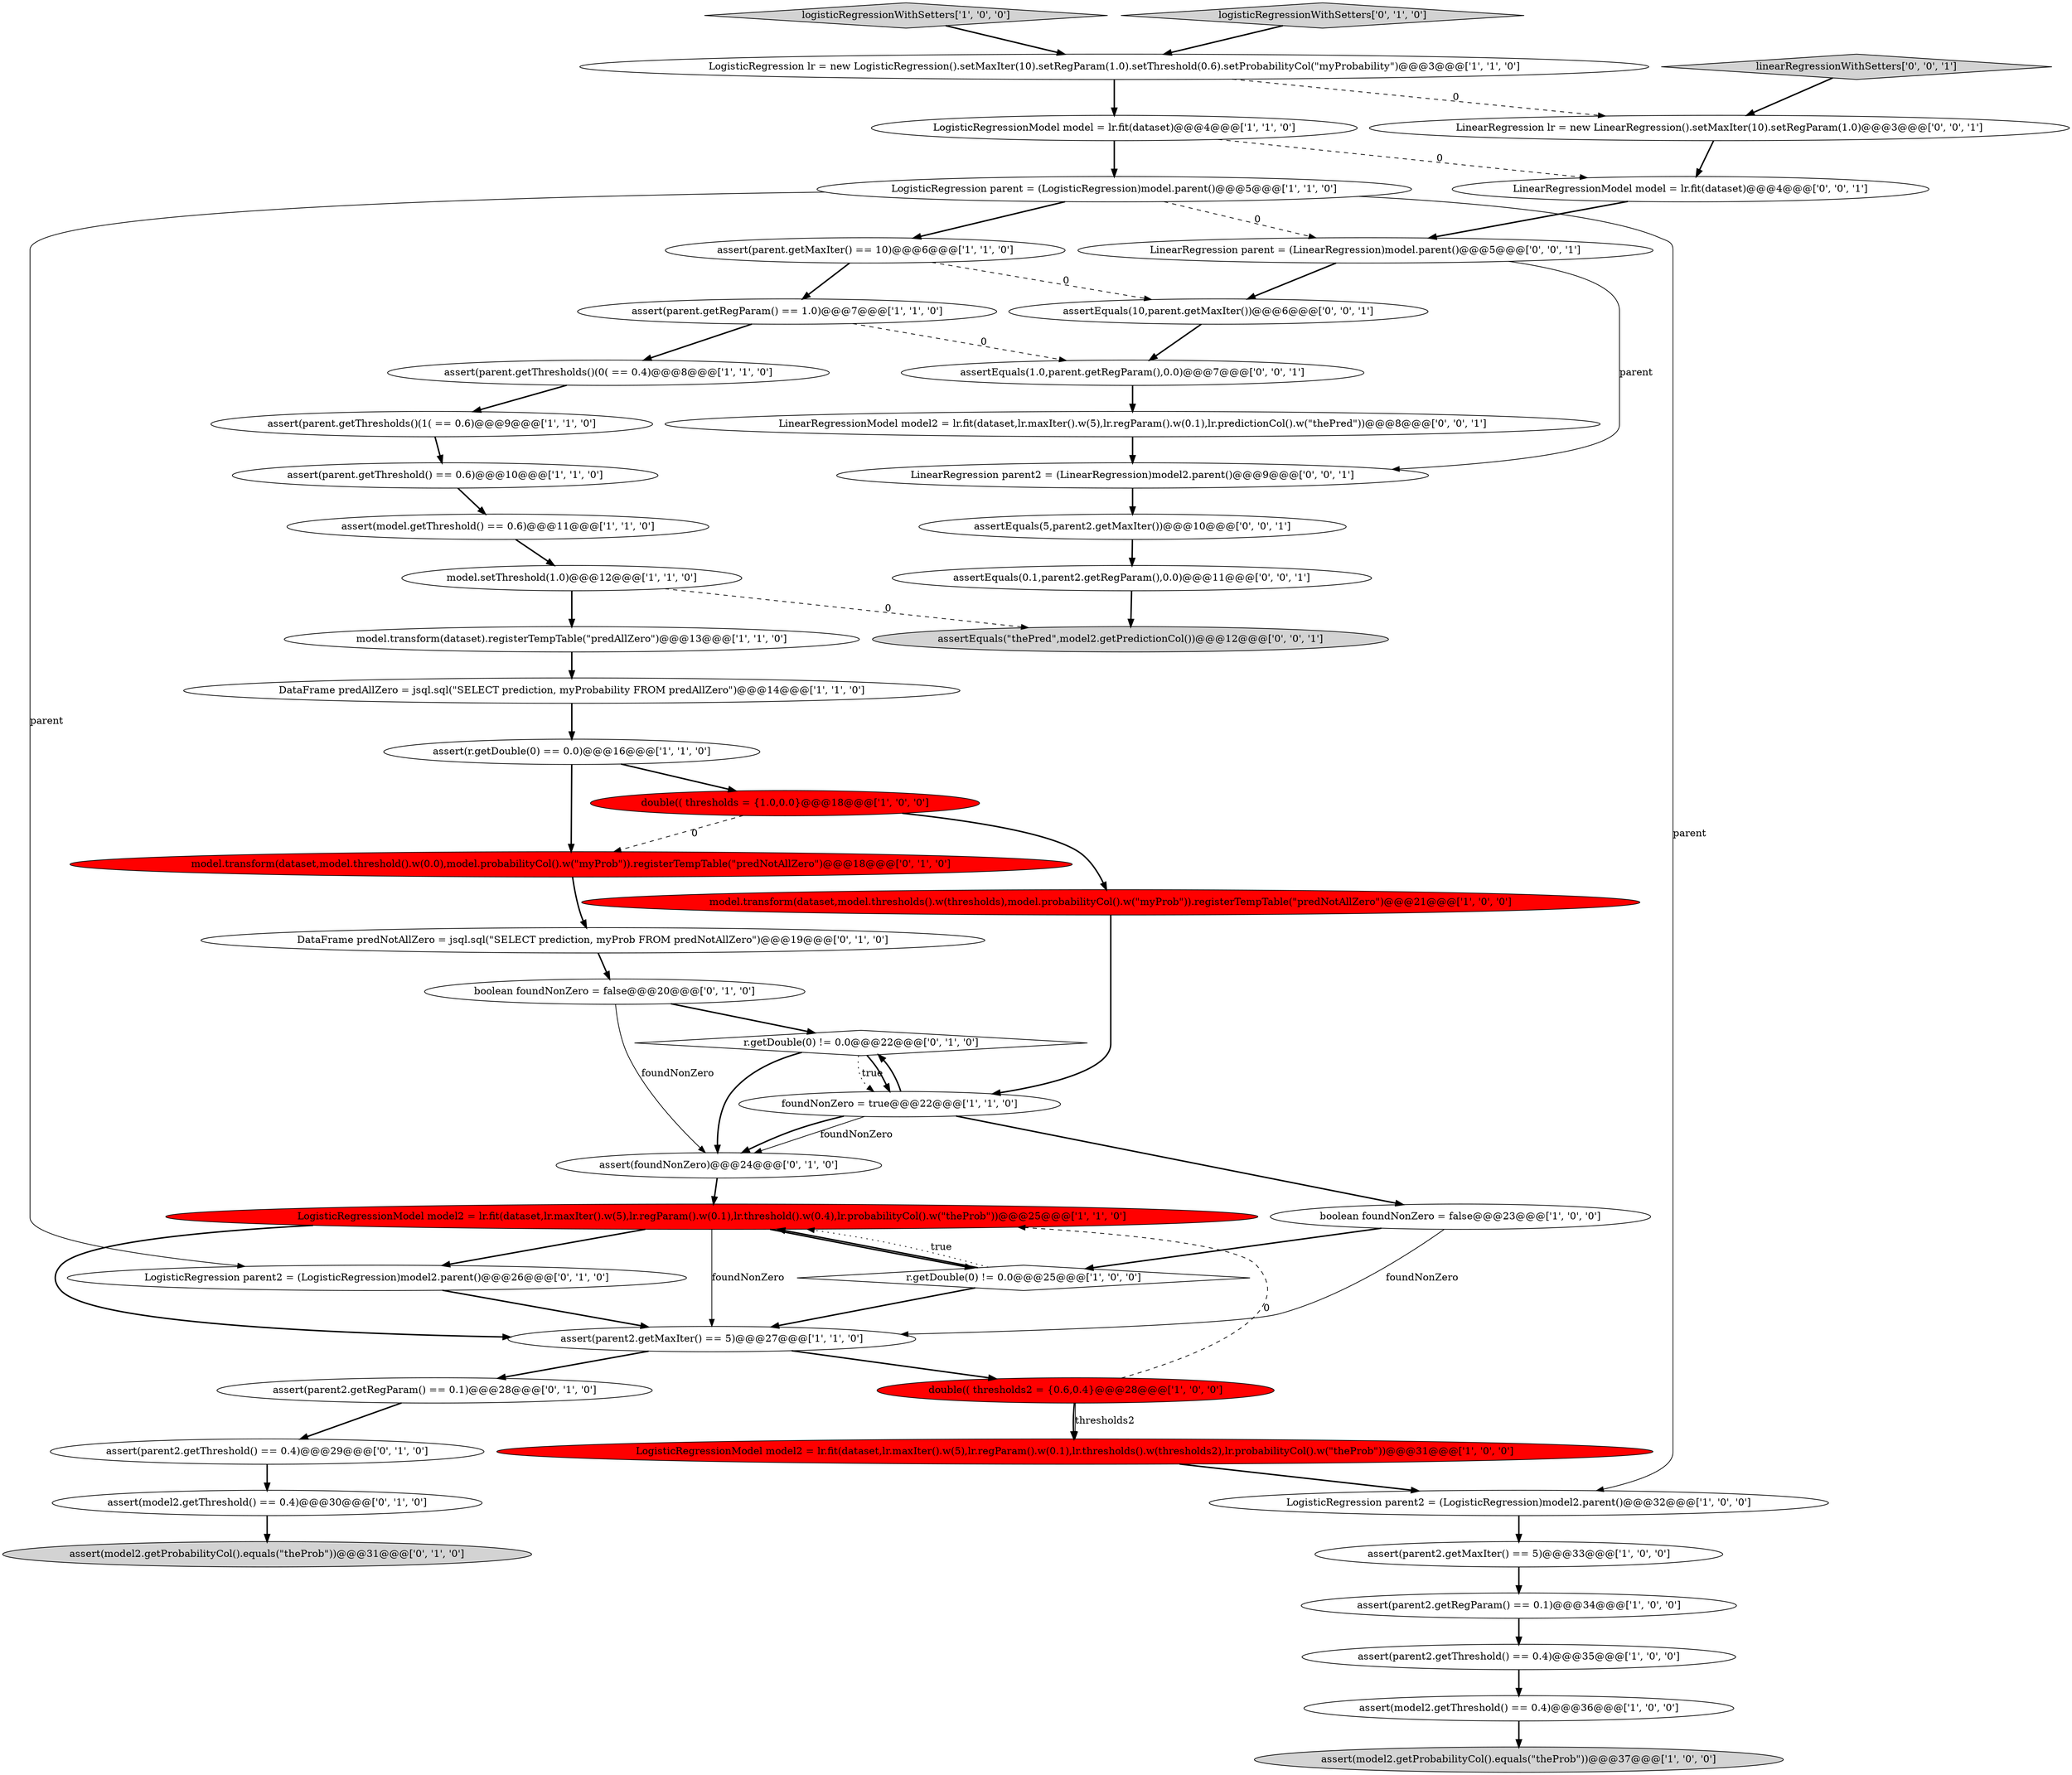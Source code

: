 digraph {
35 [style = filled, label = "model.transform(dataset,model.threshold().w(0.0),model.probabilityCol().w(\"myProb\")).registerTempTable(\"predNotAllZero\")@@@18@@@['0', '1', '0']", fillcolor = red, shape = ellipse image = "AAA1AAABBB2BBB"];
4 [style = filled, label = "LogisticRegression parent = (LogisticRegression)model.parent()@@@5@@@['1', '1', '0']", fillcolor = white, shape = ellipse image = "AAA0AAABBB1BBB"];
46 [style = filled, label = "linearRegressionWithSetters['0', '0', '1']", fillcolor = lightgray, shape = diamond image = "AAA0AAABBB3BBB"];
30 [style = filled, label = "LogisticRegression parent2 = (LogisticRegression)model2.parent()@@@26@@@['0', '1', '0']", fillcolor = white, shape = ellipse image = "AAA0AAABBB2BBB"];
17 [style = filled, label = "assert(parent2.getRegParam() == 0.1)@@@34@@@['1', '0', '0']", fillcolor = white, shape = ellipse image = "AAA0AAABBB1BBB"];
43 [style = filled, label = "assertEquals(1.0,parent.getRegParam(),0.0)@@@7@@@['0', '0', '1']", fillcolor = white, shape = ellipse image = "AAA0AAABBB3BBB"];
19 [style = filled, label = "model.transform(dataset,model.thresholds().w(thresholds),model.probabilityCol().w(\"myProb\")).registerTempTable(\"predNotAllZero\")@@@21@@@['1', '0', '0']", fillcolor = red, shape = ellipse image = "AAA1AAABBB1BBB"];
21 [style = filled, label = "logisticRegressionWithSetters['1', '0', '0']", fillcolor = lightgray, shape = diamond image = "AAA0AAABBB1BBB"];
8 [style = filled, label = "model.transform(dataset).registerTempTable(\"predAllZero\")@@@13@@@['1', '1', '0']", fillcolor = white, shape = ellipse image = "AAA0AAABBB1BBB"];
42 [style = filled, label = "LinearRegression lr = new LinearRegression().setMaxIter(10).setRegParam(1.0)@@@3@@@['0', '0', '1']", fillcolor = white, shape = ellipse image = "AAA0AAABBB3BBB"];
36 [style = filled, label = "boolean foundNonZero = false@@@20@@@['0', '1', '0']", fillcolor = white, shape = ellipse image = "AAA0AAABBB2BBB"];
39 [style = filled, label = "assert(foundNonZero)@@@24@@@['0', '1', '0']", fillcolor = white, shape = ellipse image = "AAA0AAABBB2BBB"];
6 [style = filled, label = "LogisticRegression lr = new LogisticRegression().setMaxIter(10).setRegParam(1.0).setThreshold(0.6).setProbabilityCol(\"myProbability\")@@@3@@@['1', '1', '0']", fillcolor = white, shape = ellipse image = "AAA0AAABBB1BBB"];
15 [style = filled, label = "assert(parent.getMaxIter() == 10)@@@6@@@['1', '1', '0']", fillcolor = white, shape = ellipse image = "AAA0AAABBB1BBB"];
16 [style = filled, label = "assert(parent.getThresholds()(1( == 0.6)@@@9@@@['1', '1', '0']", fillcolor = white, shape = ellipse image = "AAA0AAABBB1BBB"];
1 [style = filled, label = "double(( thresholds2 = {0.6,0.4}@@@28@@@['1', '0', '0']", fillcolor = red, shape = ellipse image = "AAA1AAABBB1BBB"];
28 [style = filled, label = "assert(r.getDouble(0) == 0.0)@@@16@@@['1', '1', '0']", fillcolor = white, shape = ellipse image = "AAA0AAABBB1BBB"];
40 [style = filled, label = "LinearRegressionModel model = lr.fit(dataset)@@@4@@@['0', '0', '1']", fillcolor = white, shape = ellipse image = "AAA0AAABBB3BBB"];
38 [style = filled, label = "DataFrame predNotAllZero = jsql.sql(\"SELECT prediction, myProb FROM predNotAllZero\")@@@19@@@['0', '1', '0']", fillcolor = white, shape = ellipse image = "AAA0AAABBB2BBB"];
34 [style = filled, label = "assert(parent2.getRegParam() == 0.1)@@@28@@@['0', '1', '0']", fillcolor = white, shape = ellipse image = "AAA0AAABBB2BBB"];
45 [style = filled, label = "LinearRegressionModel model2 = lr.fit(dataset,lr.maxIter().w(5),lr.regParam().w(0.1),lr.predictionCol().w(\"thePred\"))@@@8@@@['0', '0', '1']", fillcolor = white, shape = ellipse image = "AAA0AAABBB3BBB"];
49 [style = filled, label = "assertEquals(10,parent.getMaxIter())@@@6@@@['0', '0', '1']", fillcolor = white, shape = ellipse image = "AAA0AAABBB3BBB"];
23 [style = filled, label = "boolean foundNonZero = false@@@23@@@['1', '0', '0']", fillcolor = white, shape = ellipse image = "AAA0AAABBB1BBB"];
32 [style = filled, label = "r.getDouble(0) != 0.0@@@22@@@['0', '1', '0']", fillcolor = white, shape = diamond image = "AAA0AAABBB2BBB"];
48 [style = filled, label = "assertEquals(\"thePred\",model2.getPredictionCol())@@@12@@@['0', '0', '1']", fillcolor = lightgray, shape = ellipse image = "AAA0AAABBB3BBB"];
18 [style = filled, label = "LogisticRegressionModel model2 = lr.fit(dataset,lr.maxIter().w(5),lr.regParam().w(0.1),lr.thresholds().w(thresholds2),lr.probabilityCol().w(\"theProb\"))@@@31@@@['1', '0', '0']", fillcolor = red, shape = ellipse image = "AAA1AAABBB1BBB"];
41 [style = filled, label = "assertEquals(5,parent2.getMaxIter())@@@10@@@['0', '0', '1']", fillcolor = white, shape = ellipse image = "AAA0AAABBB3BBB"];
26 [style = filled, label = "DataFrame predAllZero = jsql.sql(\"SELECT prediction, myProbability FROM predAllZero\")@@@14@@@['1', '1', '0']", fillcolor = white, shape = ellipse image = "AAA0AAABBB1BBB"];
12 [style = filled, label = "LogisticRegressionModel model = lr.fit(dataset)@@@4@@@['1', '1', '0']", fillcolor = white, shape = ellipse image = "AAA0AAABBB1BBB"];
14 [style = filled, label = "assert(model2.getThreshold() == 0.4)@@@36@@@['1', '0', '0']", fillcolor = white, shape = ellipse image = "AAA0AAABBB1BBB"];
7 [style = filled, label = "assert(model2.getProbabilityCol().equals(\"theProb\"))@@@37@@@['1', '0', '0']", fillcolor = lightgray, shape = ellipse image = "AAA0AAABBB1BBB"];
3 [style = filled, label = "assert(parent2.getMaxIter() == 5)@@@33@@@['1', '0', '0']", fillcolor = white, shape = ellipse image = "AAA0AAABBB1BBB"];
47 [style = filled, label = "LinearRegression parent = (LinearRegression)model.parent()@@@5@@@['0', '0', '1']", fillcolor = white, shape = ellipse image = "AAA0AAABBB3BBB"];
29 [style = filled, label = "assert(model2.getThreshold() == 0.4)@@@30@@@['0', '1', '0']", fillcolor = white, shape = ellipse image = "AAA0AAABBB2BBB"];
31 [style = filled, label = "logisticRegressionWithSetters['0', '1', '0']", fillcolor = lightgray, shape = diamond image = "AAA0AAABBB2BBB"];
10 [style = filled, label = "assert(parent.getRegParam() == 1.0)@@@7@@@['1', '1', '0']", fillcolor = white, shape = ellipse image = "AAA0AAABBB1BBB"];
5 [style = filled, label = "assert(parent2.getMaxIter() == 5)@@@27@@@['1', '1', '0']", fillcolor = white, shape = ellipse image = "AAA0AAABBB1BBB"];
22 [style = filled, label = "assert(parent.getThresholds()(0( == 0.4)@@@8@@@['1', '1', '0']", fillcolor = white, shape = ellipse image = "AAA0AAABBB1BBB"];
37 [style = filled, label = "assert(parent2.getThreshold() == 0.4)@@@29@@@['0', '1', '0']", fillcolor = white, shape = ellipse image = "AAA0AAABBB2BBB"];
44 [style = filled, label = "assertEquals(0.1,parent2.getRegParam(),0.0)@@@11@@@['0', '0', '1']", fillcolor = white, shape = ellipse image = "AAA0AAABBB3BBB"];
24 [style = filled, label = "assert(parent2.getThreshold() == 0.4)@@@35@@@['1', '0', '0']", fillcolor = white, shape = ellipse image = "AAA0AAABBB1BBB"];
33 [style = filled, label = "assert(model2.getProbabilityCol().equals(\"theProb\"))@@@31@@@['0', '1', '0']", fillcolor = lightgray, shape = ellipse image = "AAA0AAABBB2BBB"];
9 [style = filled, label = "r.getDouble(0) != 0.0@@@25@@@['1', '0', '0']", fillcolor = white, shape = diamond image = "AAA0AAABBB1BBB"];
0 [style = filled, label = "model.setThreshold(1.0)@@@12@@@['1', '1', '0']", fillcolor = white, shape = ellipse image = "AAA0AAABBB1BBB"];
27 [style = filled, label = "assert(parent.getThreshold() == 0.6)@@@10@@@['1', '1', '0']", fillcolor = white, shape = ellipse image = "AAA0AAABBB1BBB"];
2 [style = filled, label = "assert(model.getThreshold() == 0.6)@@@11@@@['1', '1', '0']", fillcolor = white, shape = ellipse image = "AAA0AAABBB1BBB"];
11 [style = filled, label = "foundNonZero = true@@@22@@@['1', '1', '0']", fillcolor = white, shape = ellipse image = "AAA0AAABBB1BBB"];
20 [style = filled, label = "LogisticRegressionModel model2 = lr.fit(dataset,lr.maxIter().w(5),lr.regParam().w(0.1),lr.threshold().w(0.4),lr.probabilityCol().w(\"theProb\"))@@@25@@@['1', '1', '0']", fillcolor = red, shape = ellipse image = "AAA1AAABBB1BBB"];
50 [style = filled, label = "LinearRegression parent2 = (LinearRegression)model2.parent()@@@9@@@['0', '0', '1']", fillcolor = white, shape = ellipse image = "AAA0AAABBB3BBB"];
13 [style = filled, label = "LogisticRegression parent2 = (LogisticRegression)model2.parent()@@@32@@@['1', '0', '0']", fillcolor = white, shape = ellipse image = "AAA0AAABBB1BBB"];
25 [style = filled, label = "double(( thresholds = {1.0,0.0}@@@18@@@['1', '0', '0']", fillcolor = red, shape = ellipse image = "AAA1AAABBB1BBB"];
10->22 [style = bold, label=""];
46->42 [style = bold, label=""];
15->10 [style = bold, label=""];
11->39 [style = solid, label="foundNonZero"];
16->27 [style = bold, label=""];
21->6 [style = bold, label=""];
20->9 [style = bold, label=""];
22->16 [style = bold, label=""];
23->5 [style = solid, label="foundNonZero"];
4->15 [style = bold, label=""];
37->29 [style = bold, label=""];
32->11 [style = dotted, label="true"];
36->32 [style = bold, label=""];
38->36 [style = bold, label=""];
19->11 [style = bold, label=""];
9->20 [style = bold, label=""];
1->18 [style = bold, label=""];
11->32 [style = bold, label=""];
4->30 [style = solid, label="parent"];
6->42 [style = dashed, label="0"];
4->47 [style = dashed, label="0"];
25->35 [style = dashed, label="0"];
49->43 [style = bold, label=""];
42->40 [style = bold, label=""];
1->18 [style = solid, label="thresholds2"];
43->45 [style = bold, label=""];
20->5 [style = bold, label=""];
24->14 [style = bold, label=""];
14->7 [style = bold, label=""];
5->34 [style = bold, label=""];
47->49 [style = bold, label=""];
47->50 [style = solid, label="parent"];
1->20 [style = dashed, label="0"];
5->1 [style = bold, label=""];
28->35 [style = bold, label=""];
0->48 [style = dashed, label="0"];
2->0 [style = bold, label=""];
17->24 [style = bold, label=""];
29->33 [style = bold, label=""];
31->6 [style = bold, label=""];
13->3 [style = bold, label=""];
12->4 [style = bold, label=""];
34->37 [style = bold, label=""];
30->5 [style = bold, label=""];
12->40 [style = dashed, label="0"];
45->50 [style = bold, label=""];
44->48 [style = bold, label=""];
15->49 [style = dashed, label="0"];
4->13 [style = solid, label="parent"];
36->39 [style = solid, label="foundNonZero"];
40->47 [style = bold, label=""];
9->20 [style = dotted, label="true"];
25->19 [style = bold, label=""];
0->8 [style = bold, label=""];
18->13 [style = bold, label=""];
9->5 [style = bold, label=""];
28->25 [style = bold, label=""];
11->39 [style = bold, label=""];
3->17 [style = bold, label=""];
20->5 [style = solid, label="foundNonZero"];
32->39 [style = bold, label=""];
10->43 [style = dashed, label="0"];
35->38 [style = bold, label=""];
26->28 [style = bold, label=""];
20->30 [style = bold, label=""];
39->20 [style = bold, label=""];
32->11 [style = bold, label=""];
23->9 [style = bold, label=""];
11->23 [style = bold, label=""];
50->41 [style = bold, label=""];
41->44 [style = bold, label=""];
27->2 [style = bold, label=""];
8->26 [style = bold, label=""];
6->12 [style = bold, label=""];
}
